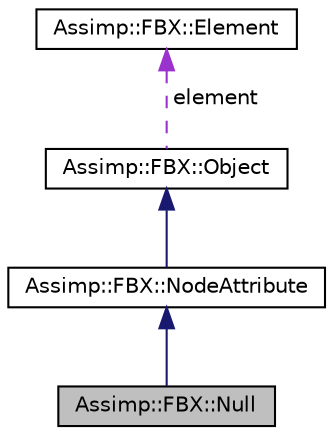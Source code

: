 digraph "Assimp::FBX::Null"
{
  edge [fontname="Helvetica",fontsize="10",labelfontname="Helvetica",labelfontsize="10"];
  node [fontname="Helvetica",fontsize="10",shape=record];
  Node1 [label="Assimp::FBX::Null",height=0.2,width=0.4,color="black", fillcolor="grey75", style="filled", fontcolor="black"];
  Node2 -> Node1 [dir="back",color="midnightblue",fontsize="10",style="solid"];
  Node2 [label="Assimp::FBX::NodeAttribute",height=0.2,width=0.4,color="black", fillcolor="white", style="filled",URL="$class_assimp_1_1_f_b_x_1_1_node_attribute.html"];
  Node3 -> Node2 [dir="back",color="midnightblue",fontsize="10",style="solid"];
  Node3 [label="Assimp::FBX::Object",height=0.2,width=0.4,color="black", fillcolor="white", style="filled",URL="$class_assimp_1_1_f_b_x_1_1_object.html"];
  Node4 -> Node3 [dir="back",color="darkorchid3",fontsize="10",style="dashed",label=" element" ];
  Node4 [label="Assimp::FBX::Element",height=0.2,width=0.4,color="black", fillcolor="white", style="filled",URL="$class_assimp_1_1_f_b_x_1_1_element.html"];
}
